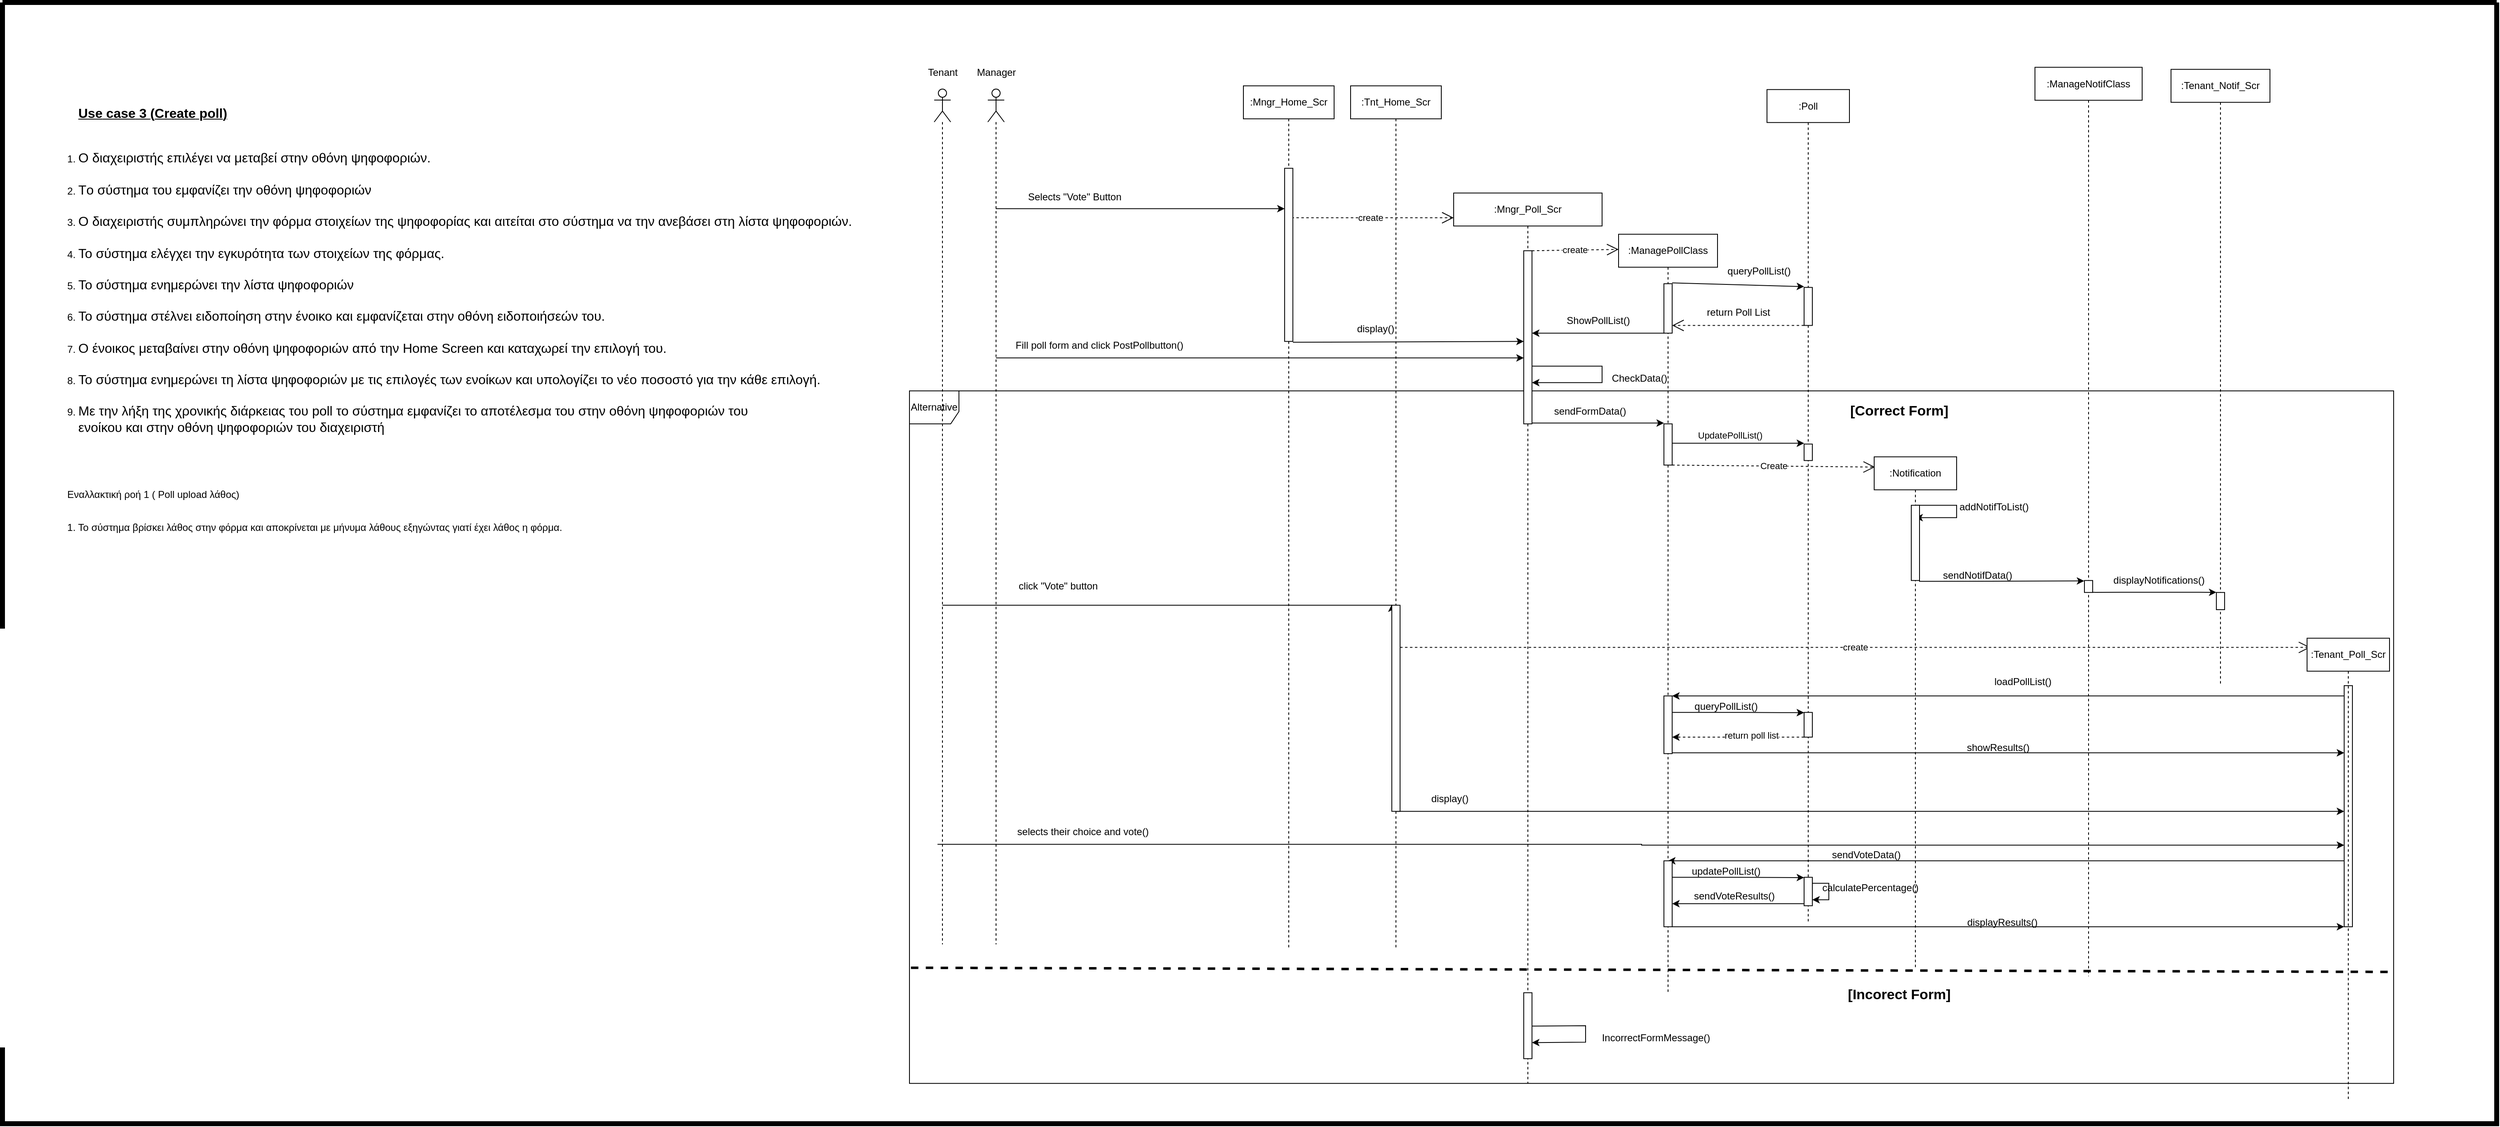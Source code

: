 <mxfile version="27.0.6">
  <diagram name="Page-1" id="coQrz9HvUkuHpYVKgYlH">
    <mxGraphModel dx="5030" dy="4878" grid="1" gridSize="10" guides="1" tooltips="1" connect="1" arrows="1" fold="1" page="1" pageScale="1" pageWidth="850" pageHeight="1100" math="0" shadow="0">
      <root>
        <mxCell id="0" />
        <mxCell id="1" parent="0" />
        <mxCell id="4DSJqVF6IeCHydDA3MtR-58" value="" style="swimlane;startSize=0;strokeWidth=6;gradientColor=none;" parent="1" vertex="1">
          <mxGeometry x="-1470" y="-2540" width="3025" height="1360" as="geometry" />
        </mxCell>
        <mxCell id="F62w4GrTUmQ229fXhJbJ-15" value="" style="endArrow=classic;html=1;rounded=0;exitX=1;exitY=1;exitDx=0;exitDy=0;exitPerimeter=0;entryX=0;entryY=0;entryDx=0;entryDy=-1;entryPerimeter=0;" parent="1" edge="1">
          <mxGeometry width="50" height="50" relative="1" as="geometry">
            <mxPoint x="95.0" y="-2127.87" as="sourcePoint" />
            <mxPoint x="375" y="-2128.87" as="targetPoint" />
          </mxGeometry>
        </mxCell>
        <mxCell id="F62w4GrTUmQ229fXhJbJ-25" value="create" style="endArrow=open;endSize=12;dashed=1;html=1;rounded=0;entryX=0;entryY=0.02;entryDx=0;entryDy=0;entryPerimeter=0;" parent="1" source="F62w4GrTUmQ229fXhJbJ-22" target="4DSJqVF6IeCHydDA3MtR-14" edge="1">
          <mxGeometry width="160" relative="1" as="geometry">
            <mxPoint x="380" y="-2257.87" as="sourcePoint" />
            <mxPoint x="540" y="-2258.87" as="targetPoint" />
          </mxGeometry>
        </mxCell>
        <mxCell id="F62w4GrTUmQ229fXhJbJ-14" value="" style="endArrow=classic;html=1;rounded=0;entryX=0;entryY=0;entryDx=0;entryDy=-1;entryPerimeter=0;exitX=1;exitY=0;exitDx=0;exitDy=-1;exitPerimeter=0;" parent="1" source="F62w4GrTUmQ229fXhJbJ-21" target="F62w4GrTUmQ229fXhJbJ-27" edge="1">
          <mxGeometry width="50" height="50" relative="1" as="geometry">
            <mxPoint x="550" y="-2198.87" as="sourcePoint" />
            <mxPoint x="720" y="-2198.87" as="targetPoint" />
          </mxGeometry>
        </mxCell>
        <mxCell id="F62w4GrTUmQ229fXhJbJ-10" value="" style="endArrow=open;endSize=12;dashed=1;html=1;rounded=0;exitX=0;exitY=1;exitDx=0;exitDy=0;exitPerimeter=0;" parent="1" source="F62w4GrTUmQ229fXhJbJ-27" target="F62w4GrTUmQ229fXhJbJ-21" edge="1">
          <mxGeometry width="160" relative="1" as="geometry">
            <mxPoint x="945.68" y="-2178.87" as="sourcePoint" />
            <mxPoint x="770.004" y="-2178.87" as="targetPoint" />
          </mxGeometry>
        </mxCell>
        <mxCell id="F62w4GrTUmQ229fXhJbJ-13" value="" style="endArrow=classic;html=1;rounded=0;exitX=0;exitY=1;exitDx=0;exitDy=0;exitPerimeter=0;" parent="1" source="F62w4GrTUmQ229fXhJbJ-21" target="F62w4GrTUmQ229fXhJbJ-22" edge="1">
          <mxGeometry width="50" height="50" relative="1" as="geometry">
            <mxPoint x="300" y="-2818.87" as="sourcePoint" />
            <mxPoint x="475" y="-2818.87" as="targetPoint" />
          </mxGeometry>
        </mxCell>
        <mxCell id="F62w4GrTUmQ229fXhJbJ-12" value="" style="endArrow=classic;html=1;rounded=0;" parent="1" edge="1">
          <mxGeometry width="50" height="50" relative="1" as="geometry">
            <mxPoint x="-265.106" y="-2108.87" as="sourcePoint" />
            <mxPoint x="375.0" y="-2108.87" as="targetPoint" />
          </mxGeometry>
        </mxCell>
        <mxCell id="F62w4GrTUmQ229fXhJbJ-35" value="" style="endArrow=classic;html=1;rounded=0;entryX=0;entryY=0;entryDx=0;entryDy=-1;entryPerimeter=0;" parent="1" source="F62w4GrTUmQ229fXhJbJ-22" target="F62w4GrTUmQ229fXhJbJ-18" edge="1">
          <mxGeometry width="50" height="50" relative="1" as="geometry">
            <mxPoint x="395" y="-2028.87" as="sourcePoint" />
            <mxPoint x="500" y="-2028.87" as="targetPoint" />
          </mxGeometry>
        </mxCell>
        <mxCell id="F62w4GrTUmQ229fXhJbJ-34" value="" style="endArrow=classic;html=1;rounded=0;entryX=0;entryY=0;entryDx=0;entryDy=-1;entryPerimeter=0;" parent="1" source="F62w4GrTUmQ229fXhJbJ-18" target="F62w4GrTUmQ229fXhJbJ-37" edge="1">
          <mxGeometry width="50" height="50" relative="1" as="geometry">
            <mxPoint x="560" y="-2004.87" as="sourcePoint" />
            <mxPoint x="725" y="-2008.87" as="targetPoint" />
          </mxGeometry>
        </mxCell>
        <mxCell id="F62w4GrTUmQ229fXhJbJ-38" value="UpdatePollList()" style="edgeLabel;html=1;align=center;verticalAlign=middle;resizable=0;points=[];" parent="F62w4GrTUmQ229fXhJbJ-34" vertex="1" connectable="0">
          <mxGeometry x="-0.115" y="10" relative="1" as="geometry">
            <mxPoint x="-1" as="offset" />
          </mxGeometry>
        </mxCell>
        <mxCell id="F62w4GrTUmQ229fXhJbJ-39" value="Create" style="endArrow=open;endSize=12;dashed=1;html=1;rounded=0;entryX=0.01;entryY=0.02;entryDx=0;entryDy=0;entryPerimeter=0;exitX=1;exitY=1;exitDx=0;exitDy=0;exitPerimeter=0;" parent="1" source="F62w4GrTUmQ229fXhJbJ-18" target="4DSJqVF6IeCHydDA3MtR-19" edge="1">
          <mxGeometry width="160" relative="1" as="geometry">
            <mxPoint x="600" y="-1968.87" as="sourcePoint" />
            <mxPoint x="770" y="-1968.87" as="targetPoint" />
          </mxGeometry>
        </mxCell>
        <mxCell id="F62w4GrTUmQ229fXhJbJ-40" style="edgeStyle=orthogonalEdgeStyle;rounded=0;orthogonalLoop=1;jettySize=auto;html=1;curved=0;exitX=1;exitY=0;exitDx=0;exitDy=5;exitPerimeter=0;" parent="1" edge="1">
          <mxGeometry relative="1" as="geometry">
            <mxPoint x="850" y="-1930.12" as="sourcePoint" />
            <mxPoint x="850" y="-1915.12" as="targetPoint" />
            <Array as="points">
              <mxPoint x="900" y="-1930.12" />
              <mxPoint x="900" y="-1915.12" />
              <mxPoint x="850" y="-1915.12" />
            </Array>
          </mxGeometry>
        </mxCell>
        <mxCell id="F62w4GrTUmQ229fXhJbJ-52" style="edgeStyle=orthogonalEdgeStyle;rounded=0;orthogonalLoop=1;jettySize=auto;html=1;curved=0;exitX=1;exitY=1;exitDx=0;exitDy=0;exitPerimeter=0;entryX=-0.027;entryY=0.037;entryDx=0;entryDy=0;entryPerimeter=0;" parent="1" source="F62w4GrTUmQ229fXhJbJ-42" target="F62w4GrTUmQ229fXhJbJ-46" edge="1">
          <mxGeometry relative="1" as="geometry">
            <mxPoint x="860" y="-1838.87" as="sourcePoint" />
            <mxPoint x="1060" y="-1838.87" as="targetPoint" />
            <Array as="points">
              <mxPoint x="860" y="-1837.87" />
              <mxPoint x="958" y="-1837.87" />
            </Array>
          </mxGeometry>
        </mxCell>
        <mxCell id="9UTA6uExSDnWXAiQnTBh-10" value="&lt;div&gt;&lt;br&gt;&lt;/div&gt;&lt;div&gt;&lt;br&gt;&lt;/div&gt;" style="edgeLabel;html=1;align=center;verticalAlign=middle;resizable=0;points=[];" parent="F62w4GrTUmQ229fXhJbJ-52" vertex="1" connectable="0">
          <mxGeometry x="0.437" relative="1" as="geometry">
            <mxPoint as="offset" />
          </mxGeometry>
        </mxCell>
        <mxCell id="4DSJqVF6IeCHydDA3MtR-31" value="" style="endArrow=none;dashed=1;html=1;rounded=0;exitX=0.001;exitY=0.833;exitDx=0;exitDy=0;exitPerimeter=0;entryX=0.999;entryY=0.839;entryDx=0;entryDy=0;entryPerimeter=0;strokeWidth=3;" parent="1" source="4DSJqVF6IeCHydDA3MtR-29" target="4DSJqVF6IeCHydDA3MtR-29" edge="1">
          <mxGeometry width="50" height="50" relative="1" as="geometry">
            <mxPoint x="90" y="-1358.87" as="sourcePoint" />
            <mxPoint x="1100" y="-1358.87" as="targetPoint" />
            <Array as="points" />
          </mxGeometry>
        </mxCell>
        <mxCell id="4DSJqVF6IeCHydDA3MtR-23" value="" style="endArrow=classic;html=1;rounded=0;entryX=0;entryY=0;entryDx=0;entryDy=-1;entryPerimeter=0;" parent="1" edge="1">
          <mxGeometry width="50" height="50" relative="1" as="geometry">
            <mxPoint x="-265.3" y="-2289.87" as="sourcePoint" />
            <mxPoint x="85" y="-2289.87" as="targetPoint" />
          </mxGeometry>
        </mxCell>
        <mxCell id="9UTA6uExSDnWXAiQnTBh-12" style="edgeStyle=orthogonalEdgeStyle;rounded=0;orthogonalLoop=1;jettySize=auto;html=1;curved=0;" parent="1" edge="1">
          <mxGeometry relative="1" as="geometry">
            <mxPoint x="1065" y="-1824.56" as="sourcePoint" />
            <mxPoint x="1215" y="-1824.56" as="targetPoint" />
            <Array as="points">
              <mxPoint x="1100" y="-1824.56" />
              <mxPoint x="1100" y="-1824.56" />
            </Array>
          </mxGeometry>
        </mxCell>
        <mxCell id="9UTA6uExSDnWXAiQnTBh-14" style="edgeStyle=orthogonalEdgeStyle;rounded=0;orthogonalLoop=1;jettySize=auto;html=1;curved=0;entryX=0;entryY=0;entryDx=0;entryDy=-1;entryPerimeter=0;" parent="1" source="4DSJqVF6IeCHydDA3MtR-12" target="9UTA6uExSDnWXAiQnTBh-13" edge="1">
          <mxGeometry relative="1" as="geometry">
            <Array as="points">
              <mxPoint x="215" y="-1808.87" />
            </Array>
          </mxGeometry>
        </mxCell>
        <mxCell id="9UTA6uExSDnWXAiQnTBh-16" value="create" style="endArrow=open;endSize=12;dashed=1;html=1;rounded=0;entryX=0.04;entryY=0.02;entryDx=0;entryDy=0;entryPerimeter=0;" parent="1" source="9UTA6uExSDnWXAiQnTBh-13" target="4DSJqVF6IeCHydDA3MtR-18" edge="1">
          <mxGeometry width="160" relative="1" as="geometry">
            <mxPoint x="223.833" y="-1768.87" as="sourcePoint" />
            <mxPoint x="905" y="-1768.87" as="targetPoint" />
          </mxGeometry>
        </mxCell>
        <mxCell id="F62w4GrTUmQ229fXhJbJ-32" value="" style="endArrow=classic;html=1;rounded=0;" parent="1" edge="1">
          <mxGeometry width="50" height="50" relative="1" as="geometry">
            <mxPoint x="385" y="-2098.87" as="sourcePoint" />
            <mxPoint x="385" y="-2078.87" as="targetPoint" />
            <Array as="points">
              <mxPoint x="470" y="-2098.87" />
              <mxPoint x="470" y="-2088.87" />
              <mxPoint x="470" y="-2078.87" />
            </Array>
          </mxGeometry>
        </mxCell>
        <mxCell id="9UTA6uExSDnWXAiQnTBh-21" value="create" style="endArrow=open;endSize=12;dashed=1;html=1;rounded=0;entryX=0.01;entryY=0.01;entryDx=0;entryDy=0;entryPerimeter=0;" parent="1" edge="1">
          <mxGeometry width="160" relative="1" as="geometry">
            <mxPoint x="87.271" y="-2278.87" as="sourcePoint" />
            <mxPoint x="290.0" y="-2278.87" as="targetPoint" />
          </mxGeometry>
        </mxCell>
        <mxCell id="9UTA6uExSDnWXAiQnTBh-24" style="edgeStyle=orthogonalEdgeStyle;rounded=0;orthogonalLoop=1;jettySize=auto;html=1;curved=0;entryX=1;entryY=0;entryDx=0;entryDy=0;entryPerimeter=0;" parent="1" source="9UTA6uExSDnWXAiQnTBh-23" target="9UTA6uExSDnWXAiQnTBh-22" edge="1">
          <mxGeometry relative="1" as="geometry">
            <Array as="points">
              <mxPoint x="960" y="-1698.87" />
              <mxPoint x="960" y="-1698.87" />
            </Array>
          </mxGeometry>
        </mxCell>
        <mxCell id="9UTA6uExSDnWXAiQnTBh-29" style="edgeStyle=orthogonalEdgeStyle;rounded=0;orthogonalLoop=1;jettySize=auto;html=1;curved=0;dashed=1;" parent="1" edge="1">
          <mxGeometry relative="1" as="geometry">
            <mxPoint x="715" y="-1648.87" as="sourcePoint" />
            <mxPoint x="555" y="-1648.87" as="targetPoint" />
            <Array as="points">
              <mxPoint x="670" y="-1648.87" />
              <mxPoint x="670" y="-1648.87" />
            </Array>
          </mxGeometry>
        </mxCell>
        <mxCell id="9UTA6uExSDnWXAiQnTBh-30" value="return poll list" style="edgeLabel;html=1;align=center;verticalAlign=middle;resizable=0;points=[];" parent="9UTA6uExSDnWXAiQnTBh-29" vertex="1" connectable="0">
          <mxGeometry x="-0.188" y="-2" relative="1" as="geometry">
            <mxPoint x="1" as="offset" />
          </mxGeometry>
        </mxCell>
        <mxCell id="9UTA6uExSDnWXAiQnTBh-27" style="edgeStyle=orthogonalEdgeStyle;rounded=0;orthogonalLoop=1;jettySize=auto;html=1;curved=0;entryX=0;entryY=0.01;entryDx=0;entryDy=0;entryPerimeter=0;" parent="1" source="9UTA6uExSDnWXAiQnTBh-22" target="9UTA6uExSDnWXAiQnTBh-26" edge="1">
          <mxGeometry relative="1" as="geometry">
            <Array as="points">
              <mxPoint x="640" y="-1678.87" />
              <mxPoint x="640" y="-1678.87" />
            </Array>
          </mxGeometry>
        </mxCell>
        <mxCell id="9UTA6uExSDnWXAiQnTBh-31" style="edgeStyle=orthogonalEdgeStyle;rounded=0;orthogonalLoop=1;jettySize=auto;html=1;curved=0;" parent="1" source="9UTA6uExSDnWXAiQnTBh-22" target="9UTA6uExSDnWXAiQnTBh-23" edge="1">
          <mxGeometry relative="1" as="geometry">
            <Array as="points">
              <mxPoint x="760" y="-1629.87" />
              <mxPoint x="760" y="-1629.87" />
            </Array>
          </mxGeometry>
        </mxCell>
        <mxCell id="9UTA6uExSDnWXAiQnTBh-34" style="edgeStyle=orthogonalEdgeStyle;rounded=0;orthogonalLoop=1;jettySize=auto;html=1;curved=0;entryX=0;entryY=1;entryDx=0;entryDy=-5;entryPerimeter=0;" parent="1" edge="1">
          <mxGeometry relative="1" as="geometry">
            <mxPoint x="220" y="-1563.87" as="sourcePoint" />
            <mxPoint x="1370" y="-1558.87" as="targetPoint" />
            <Array as="points">
              <mxPoint x="220" y="-1558.87" />
            </Array>
          </mxGeometry>
        </mxCell>
        <mxCell id="9UTA6uExSDnWXAiQnTBh-36" style="edgeStyle=orthogonalEdgeStyle;rounded=0;orthogonalLoop=1;jettySize=auto;html=1;curved=0;" parent="1" target="9UTA6uExSDnWXAiQnTBh-23" edge="1">
          <mxGeometry relative="1" as="geometry">
            <mxPoint x="-336" y="-1518.87" as="sourcePoint" />
            <mxPoint x="1366" y="-1518.87" as="targetPoint" />
            <Array as="points">
              <mxPoint x="518" y="-1517.87" />
            </Array>
          </mxGeometry>
        </mxCell>
        <mxCell id="9UTA6uExSDnWXAiQnTBh-39" style="edgeStyle=orthogonalEdgeStyle;rounded=0;orthogonalLoop=1;jettySize=auto;html=1;curved=0;entryX=0.5;entryY=0;entryDx=0;entryDy=0;entryPerimeter=0;" parent="1" source="9UTA6uExSDnWXAiQnTBh-23" target="9UTA6uExSDnWXAiQnTBh-38" edge="1">
          <mxGeometry relative="1" as="geometry">
            <Array as="points">
              <mxPoint x="760" y="-1498.87" />
              <mxPoint x="760" y="-1498.87" />
            </Array>
          </mxGeometry>
        </mxCell>
        <mxCell id="9UTA6uExSDnWXAiQnTBh-43" style="edgeStyle=orthogonalEdgeStyle;rounded=0;orthogonalLoop=1;jettySize=auto;html=1;curved=0;entryX=0;entryY=0.01;entryDx=0;entryDy=0;entryPerimeter=0;" parent="1" source="9UTA6uExSDnWXAiQnTBh-38" target="9UTA6uExSDnWXAiQnTBh-42" edge="1">
          <mxGeometry relative="1" as="geometry">
            <Array as="points">
              <mxPoint x="630" y="-1478.87" />
              <mxPoint x="630" y="-1478.87" />
            </Array>
          </mxGeometry>
        </mxCell>
        <mxCell id="9UTA6uExSDnWXAiQnTBh-47" style="edgeStyle=orthogonalEdgeStyle;rounded=0;orthogonalLoop=1;jettySize=auto;html=1;exitX=0;exitY=0.99;exitDx=0;exitDy=0;exitPerimeter=0;" parent="1" source="9UTA6uExSDnWXAiQnTBh-42" target="9UTA6uExSDnWXAiQnTBh-38" edge="1">
          <mxGeometry relative="1" as="geometry">
            <mxPoint x="700" y="-1438.87" as="sourcePoint" />
            <mxPoint x="590" y="-1444.87" as="targetPoint" />
            <Array as="points">
              <mxPoint x="715" y="-1446.87" />
            </Array>
          </mxGeometry>
        </mxCell>
        <mxCell id="9UTA6uExSDnWXAiQnTBh-49" style="edgeStyle=orthogonalEdgeStyle;rounded=0;orthogonalLoop=1;jettySize=auto;html=1;curved=0;exitX=1;exitY=1;exitDx=0;exitDy=0;exitPerimeter=0;" parent="1" source="9UTA6uExSDnWXAiQnTBh-38" edge="1">
          <mxGeometry relative="1" as="geometry">
            <mxPoint x="1370" y="-1418.87" as="targetPoint" />
            <mxPoint x="555" y="-1424.203" as="sourcePoint" />
            <Array as="points">
              <mxPoint x="1370" y="-1418.87" />
            </Array>
          </mxGeometry>
        </mxCell>
        <mxCell id="4DSJqVF6IeCHydDA3MtR-19" value=":Notification" style="shape=umlLifeline;perimeter=lifelinePerimeter;whiteSpace=wrap;html=1;container=1;dropTarget=0;collapsible=0;recursiveResize=0;outlineConnect=0;portConstraint=eastwest;newEdgeStyle={&quot;curved&quot;:0,&quot;rounded&quot;:0};points=[[0.01,0.02,0,0,0],[0.5,0.12,0,0,0]];" parent="1" vertex="1">
          <mxGeometry x="800" y="-1988.87" width="100" height="620" as="geometry" />
        </mxCell>
        <mxCell id="F62w4GrTUmQ229fXhJbJ-42" value="" style="html=1;points=[[0,0,0,0,-1],[0,1,0,0,0],[1,0,0,0,-1],[1,1,0,0,0]];perimeter=orthogonalPerimeter;outlineConnect=0;targetShapes=umlLifeline;portConstraint=eastwest;newEdgeStyle={&quot;curved&quot;:0,&quot;rounded&quot;:0};" parent="4DSJqVF6IeCHydDA3MtR-19" vertex="1">
          <mxGeometry x="45" y="58.75" width="10" height="91.25" as="geometry" />
        </mxCell>
        <mxCell id="4DSJqVF6IeCHydDA3MtR-17" value=":Tenant_Notif_Scr" style="shape=umlLifeline;perimeter=lifelinePerimeter;whiteSpace=wrap;html=1;container=1;dropTarget=0;collapsible=0;recursiveResize=0;outlineConnect=0;portConstraint=eastwest;newEdgeStyle={&quot;curved&quot;:0,&quot;rounded&quot;:0};points=[[0,0.03,0,0,0]];" parent="1" vertex="1">
          <mxGeometry x="1160" y="-2458.87" width="120" height="747.5" as="geometry" />
        </mxCell>
        <mxCell id="F62w4GrTUmQ229fXhJbJ-16" value=":Mngr_Home_Scr" style="shape=umlLifeline;perimeter=lifelinePerimeter;whiteSpace=wrap;html=1;container=1;dropTarget=0;collapsible=0;recursiveResize=0;outlineConnect=0;portConstraint=eastwest;newEdgeStyle={&quot;curved&quot;:0,&quot;rounded&quot;:0};" parent="1" vertex="1">
          <mxGeometry x="35" y="-2438.87" width="110" height="1047.5" as="geometry" />
        </mxCell>
        <mxCell id="F62w4GrTUmQ229fXhJbJ-17" value="" style="html=1;points=[[0,0,0,0,-1],[0,1,0,0,0],[1,0,0,0,-1],[1,1,0,0,0]];perimeter=orthogonalPerimeter;outlineConnect=0;targetShapes=umlLifeline;portConstraint=eastwest;newEdgeStyle={&quot;curved&quot;:0,&quot;rounded&quot;:0};" parent="F62w4GrTUmQ229fXhJbJ-16" vertex="1">
          <mxGeometry x="50" y="100" width="10" height="210" as="geometry" />
        </mxCell>
        <mxCell id="F62w4GrTUmQ229fXhJbJ-23" value="Selects &quot;Vote&quot; Button" style="text;html=1;align=center;verticalAlign=middle;resizable=0;points=[];autosize=1;strokeColor=none;fillColor=none;" parent="1" vertex="1">
          <mxGeometry x="-240" y="-2318.87" width="140" height="30" as="geometry" />
        </mxCell>
        <mxCell id="F62w4GrTUmQ229fXhJbJ-26" value=":Poll" style="shape=umlLifeline;perimeter=lifelinePerimeter;whiteSpace=wrap;html=1;container=1;dropTarget=0;collapsible=0;recursiveResize=0;outlineConnect=0;portConstraint=eastwest;newEdgeStyle={&quot;curved&quot;:0,&quot;rounded&quot;:0};points=[[0,0.02,0,0,0]];" parent="1" vertex="1">
          <mxGeometry x="670" y="-2434.37" width="100" height="1010" as="geometry" />
        </mxCell>
        <mxCell id="F62w4GrTUmQ229fXhJbJ-27" value="" style="html=1;points=[[0,0,0,0,-1],[0,1,0,0,0],[1,0,0,0,-1],[1,1,0,0,0]];perimeter=orthogonalPerimeter;outlineConnect=0;targetShapes=umlLifeline;portConstraint=eastwest;newEdgeStyle={&quot;curved&quot;:0,&quot;rounded&quot;:0};" parent="F62w4GrTUmQ229fXhJbJ-26" vertex="1">
          <mxGeometry x="45" y="240" width="10" height="46.12" as="geometry" />
        </mxCell>
        <mxCell id="F62w4GrTUmQ229fXhJbJ-37" value="" style="html=1;points=[[0,0,0,0,-1],[0,1,0,0,0],[1,0,0,0,-1],[1,1,0,0,0]];perimeter=orthogonalPerimeter;outlineConnect=0;targetShapes=umlLifeline;portConstraint=eastwest;newEdgeStyle={&quot;curved&quot;:0,&quot;rounded&quot;:0};" parent="F62w4GrTUmQ229fXhJbJ-26" vertex="1">
          <mxGeometry x="45" y="430" width="10" height="20" as="geometry" />
        </mxCell>
        <mxCell id="9UTA6uExSDnWXAiQnTBh-42" value="" style="html=1;points=[[0,0.01,0,0,0],[0,0.99,0,0,0],[1,0,0,0,0],[1,0.99,0,0,0]];perimeter=orthogonalPerimeter;outlineConnect=0;targetShapes=umlLifeline;portConstraint=eastwest;newEdgeStyle={&quot;curved&quot;:0,&quot;rounded&quot;:0};" parent="F62w4GrTUmQ229fXhJbJ-26" vertex="1">
          <mxGeometry x="45" y="955.5" width="10" height="34.5" as="geometry" />
        </mxCell>
        <mxCell id="9UTA6uExSDnWXAiQnTBh-45" style="edgeStyle=orthogonalEdgeStyle;rounded=0;orthogonalLoop=1;jettySize=auto;html=1;curved=0;" parent="F62w4GrTUmQ229fXhJbJ-26" source="9UTA6uExSDnWXAiQnTBh-42" target="9UTA6uExSDnWXAiQnTBh-42" edge="1">
          <mxGeometry relative="1" as="geometry" />
        </mxCell>
        <mxCell id="F62w4GrTUmQ229fXhJbJ-28" value="queryPollList()" style="text;html=1;align=center;verticalAlign=middle;resizable=0;points=[];autosize=1;strokeColor=none;fillColor=none;" parent="1" vertex="1">
          <mxGeometry x="610" y="-2228.87" width="100" height="30" as="geometry" />
        </mxCell>
        <mxCell id="F62w4GrTUmQ229fXhJbJ-29" value="return Poll List" style="text;html=1;align=center;verticalAlign=middle;resizable=0;points=[];autosize=1;strokeColor=none;fillColor=none;" parent="1" vertex="1">
          <mxGeometry x="585" y="-2178.87" width="100" height="30" as="geometry" />
        </mxCell>
        <mxCell id="F62w4GrTUmQ229fXhJbJ-30" value="ShowPollList()" style="text;html=1;align=center;verticalAlign=middle;resizable=0;points=[];autosize=1;strokeColor=none;fillColor=none;" parent="1" vertex="1">
          <mxGeometry x="415" y="-2168.87" width="100" height="30" as="geometry" />
        </mxCell>
        <mxCell id="F62w4GrTUmQ229fXhJbJ-31" value="Fill poll form and click PostPollbutton()" style="text;html=1;align=center;verticalAlign=middle;resizable=0;points=[];autosize=1;strokeColor=none;fillColor=none;" parent="1" vertex="1">
          <mxGeometry x="-255" y="-2138.87" width="230" height="30" as="geometry" />
        </mxCell>
        <mxCell id="F62w4GrTUmQ229fXhJbJ-33" value="CheckData()" style="text;html=1;align=center;verticalAlign=middle;resizable=0;points=[];autosize=1;strokeColor=none;fillColor=none;" parent="1" vertex="1">
          <mxGeometry x="470" y="-2098.87" width="90" height="30" as="geometry" />
        </mxCell>
        <mxCell id="F62w4GrTUmQ229fXhJbJ-41" value="addNotifToList()" style="text;html=1;align=center;verticalAlign=middle;resizable=0;points=[];autosize=1;strokeColor=none;fillColor=none;" parent="1" vertex="1">
          <mxGeometry x="890" y="-1942.62" width="110" height="30" as="geometry" />
        </mxCell>
        <mxCell id="F62w4GrTUmQ229fXhJbJ-51" value=":&lt;span style=&quot;text-wrap-mode: nowrap;&quot;&gt;ManageNotifClass&lt;/span&gt;" style="shape=umlLifeline;perimeter=lifelinePerimeter;whiteSpace=wrap;html=1;container=1;dropTarget=0;collapsible=0;recursiveResize=0;outlineConnect=0;portConstraint=eastwest;newEdgeStyle={&quot;curved&quot;:0,&quot;rounded&quot;:0};" parent="1" vertex="1">
          <mxGeometry x="995" y="-2461.37" width="130" height="1102.5" as="geometry" />
        </mxCell>
        <mxCell id="F62w4GrTUmQ229fXhJbJ-50" value="sendNotifData()" style="text;html=1;align=center;verticalAlign=middle;resizable=0;points=[];autosize=1;strokeColor=none;fillColor=none;" parent="1" vertex="1">
          <mxGeometry x="870" y="-1860" width="110" height="30" as="geometry" />
        </mxCell>
        <mxCell id="F62w4GrTUmQ229fXhJbJ-49" value="displayNotifications()" style="text;html=1;align=center;verticalAlign=middle;resizable=0;points=[];autosize=1;strokeColor=none;fillColor=none;" parent="1" vertex="1">
          <mxGeometry x="1080" y="-1854.37" width="130" height="30" as="geometry" />
        </mxCell>
        <mxCell id="4DSJqVF6IeCHydDA3MtR-29" value="Alternative" style="shape=umlFrame;whiteSpace=wrap;html=1;pointerEvents=0;width=60;height=40;" parent="1" vertex="1">
          <mxGeometry x="-370" y="-2068.87" width="1800" height="840" as="geometry" />
        </mxCell>
        <mxCell id="F62w4GrTUmQ229fXhJbJ-80" value="&lt;font style=&quot;font-size: 17px;&quot;&gt;&lt;b style=&quot;&quot;&gt;[Correct Form]&lt;/b&gt;&lt;/font&gt;" style="text;html=1;align=center;verticalAlign=middle;resizable=0;points=[];autosize=1;strokeColor=none;fillColor=none;" parent="1" vertex="1">
          <mxGeometry x="760" y="-2058.87" width="140" height="30" as="geometry" />
        </mxCell>
        <mxCell id="F62w4GrTUmQ229fXhJbJ-82" value="&lt;b style=&quot;font-size: 17px;&quot;&gt;[Incorect Form]&lt;/b&gt;" style="text;html=1;align=center;verticalAlign=middle;resizable=0;points=[];autosize=1;strokeColor=none;fillColor=none;" parent="1" vertex="1">
          <mxGeometry x="755" y="-1351.37" width="150" height="30" as="geometry" />
        </mxCell>
        <mxCell id="4DSJqVF6IeCHydDA3MtR-10" value="" style="shape=umlLifeline;perimeter=lifelinePerimeter;whiteSpace=wrap;html=1;container=1;dropTarget=0;collapsible=0;recursiveResize=0;outlineConnect=0;portConstraint=eastwest;newEdgeStyle={&quot;curved&quot;:0,&quot;rounded&quot;:0};participant=umlActor;" parent="1" vertex="1">
          <mxGeometry x="-275" y="-2435" width="20" height="1037.5" as="geometry" />
        </mxCell>
        <mxCell id="4DSJqVF6IeCHydDA3MtR-12" value="" style="shape=umlLifeline;perimeter=lifelinePerimeter;whiteSpace=wrap;html=1;container=1;dropTarget=0;collapsible=0;recursiveResize=0;outlineConnect=0;portConstraint=eastwest;newEdgeStyle={&quot;curved&quot;:0,&quot;rounded&quot;:0};participant=umlActor;points=[[0.58,0.7,0,0,0]];" parent="1" vertex="1">
          <mxGeometry x="-340" y="-2435" width="20" height="1037.5" as="geometry" />
        </mxCell>
        <mxCell id="4DSJqVF6IeCHydDA3MtR-13" value="Tenant" style="text;html=1;align=center;verticalAlign=middle;resizable=0;points=[];autosize=1;strokeColor=none;fillColor=none;" parent="1" vertex="1">
          <mxGeometry x="-360" y="-2470" width="60" height="30" as="geometry" />
        </mxCell>
        <mxCell id="4DSJqVF6IeCHydDA3MtR-11" value="Manager" style="text;html=1;align=center;verticalAlign=middle;resizable=0;points=[];autosize=1;strokeColor=none;fillColor=none;" parent="1" vertex="1">
          <mxGeometry x="-300" y="-2470" width="70" height="30" as="geometry" />
        </mxCell>
        <mxCell id="9UTA6uExSDnWXAiQnTBh-2" value=":Tnt_Home_Scr" style="shape=umlLifeline;perimeter=lifelinePerimeter;whiteSpace=wrap;html=1;container=1;dropTarget=0;collapsible=0;recursiveResize=0;outlineConnect=0;portConstraint=eastwest;newEdgeStyle={&quot;curved&quot;:0,&quot;rounded&quot;:0};" parent="1" vertex="1">
          <mxGeometry x="165" y="-2438.87" width="110" height="1047.5" as="geometry" />
        </mxCell>
        <mxCell id="9UTA6uExSDnWXAiQnTBh-13" value="" style="html=1;points=[[0,0,0,0,-1],[0,1,0,0,0],[1,0,0,0,-1],[1,1,0,0,0]];perimeter=orthogonalPerimeter;outlineConnect=0;targetShapes=umlLifeline;portConstraint=eastwest;newEdgeStyle={&quot;curved&quot;:0,&quot;rounded&quot;:0};" parent="9UTA6uExSDnWXAiQnTBh-2" vertex="1">
          <mxGeometry x="50" y="630" width="10" height="250" as="geometry" />
        </mxCell>
        <mxCell id="F62w4GrTUmQ229fXhJbJ-24" value="display()" style="text;html=1;align=center;verticalAlign=middle;resizable=0;points=[];autosize=1;strokeColor=none;fillColor=none;" parent="1" vertex="1">
          <mxGeometry x="160" y="-2158.87" width="70" height="30" as="geometry" />
        </mxCell>
        <mxCell id="F62w4GrTUmQ229fXhJbJ-36" value="sendFormData()" style="text;html=1;align=center;verticalAlign=middle;resizable=0;points=[];autosize=1;strokeColor=none;fillColor=none;" parent="1" vertex="1">
          <mxGeometry x="400" y="-2058.87" width="110" height="30" as="geometry" />
        </mxCell>
        <mxCell id="F62w4GrTUmQ229fXhJbJ-46" value="" style="html=1;points=[[0,0,0,0,-1],[0,1,0,0,-5],[1,0,0,0,5],[1,1,0,0,-5]];perimeter=orthogonalPerimeter;outlineConnect=0;targetShapes=umlLifeline;portConstraint=eastwest;newEdgeStyle={&quot;curved&quot;:0,&quot;rounded&quot;:0};" parent="1" vertex="1">
          <mxGeometry x="1055" y="-1838.87" width="10" height="14.5" as="geometry" />
        </mxCell>
        <mxCell id="F62w4GrTUmQ229fXhJbJ-47" value="" style="html=1;points=[[0,0.05,0,0,0],[0,1,0,0,-5],[1,0,0,0,5],[1,1,0,0,-5]];perimeter=orthogonalPerimeter;outlineConnect=0;targetShapes=umlLifeline;portConstraint=eastwest;newEdgeStyle={&quot;curved&quot;:0,&quot;rounded&quot;:0};" parent="1" vertex="1">
          <mxGeometry x="1215" y="-1824.37" width="10" height="20.87" as="geometry" />
        </mxCell>
        <mxCell id="9UTA6uExSDnWXAiQnTBh-15" value="click &quot;Vote&quot; button" style="text;html=1;align=center;verticalAlign=middle;resizable=0;points=[];autosize=1;strokeColor=none;fillColor=none;" parent="1" vertex="1">
          <mxGeometry x="-250" y="-1846.62" width="120" height="30" as="geometry" />
        </mxCell>
        <mxCell id="F62w4GrTUmQ229fXhJbJ-84" value="IncorrectFormMessage()" style="text;html=1;align=center;verticalAlign=middle;resizable=0;points=[];autosize=1;strokeColor=none;fillColor=none;" parent="1" vertex="1">
          <mxGeometry x="460" y="-1298.87" width="150" height="30" as="geometry" />
        </mxCell>
        <mxCell id="9UTA6uExSDnWXAiQnTBh-20" value="" style="group" parent="1" vertex="1" connectable="0">
          <mxGeometry x="490" y="-2258.87" width="120" height="920" as="geometry" />
        </mxCell>
        <mxCell id="4DSJqVF6IeCHydDA3MtR-14" value=":ManagePollClass" style="shape=umlLifeline;perimeter=lifelinePerimeter;whiteSpace=wrap;html=1;container=0;dropTarget=0;collapsible=0;recursiveResize=0;outlineConnect=0;portConstraint=eastwest;newEdgeStyle={&quot;curved&quot;:0,&quot;rounded&quot;:0};points=[[0,0.02,0,0,0]];" parent="9UTA6uExSDnWXAiQnTBh-20" vertex="1">
          <mxGeometry width="120" height="920" as="geometry" />
        </mxCell>
        <mxCell id="F62w4GrTUmQ229fXhJbJ-21" value="" style="html=1;points=[[0,0,0,0,-1],[0,1,0,0,0],[1,0,0,0,-1],[1,1,0,0,0]];perimeter=orthogonalPerimeter;outlineConnect=0;targetShapes=umlLifeline;portConstraint=eastwest;newEdgeStyle={&quot;curved&quot;:0,&quot;rounded&quot;:0};" parent="9UTA6uExSDnWXAiQnTBh-20" vertex="1">
          <mxGeometry x="55" y="60" width="10" height="60" as="geometry" />
        </mxCell>
        <mxCell id="F62w4GrTUmQ229fXhJbJ-18" value="" style="html=1;points=[[0,0,0,0,-1],[0,1,0,0,0],[1,0,0,0,-1],[1,1,0,0,0]];perimeter=orthogonalPerimeter;outlineConnect=0;targetShapes=umlLifeline;portConstraint=eastwest;newEdgeStyle={&quot;curved&quot;:0,&quot;rounded&quot;:0};" parent="9UTA6uExSDnWXAiQnTBh-20" vertex="1">
          <mxGeometry x="55" y="230" width="10" height="50" as="geometry" />
        </mxCell>
        <mxCell id="9UTA6uExSDnWXAiQnTBh-22" value="" style="html=1;points=[[0,0.01,0,0,0],[0,0.99,0,0,0],[1,0,0,0,0],[1,0.99,0,0,0]];perimeter=orthogonalPerimeter;outlineConnect=0;targetShapes=umlLifeline;portConstraint=eastwest;newEdgeStyle={&quot;curved&quot;:0,&quot;rounded&quot;:0};" parent="9UTA6uExSDnWXAiQnTBh-20" vertex="1">
          <mxGeometry x="55" y="560" width="10" height="70" as="geometry" />
        </mxCell>
        <mxCell id="9UTA6uExSDnWXAiQnTBh-38" value="" style="html=1;points=[[0,0.01,0,0,0],[0,0.99,0,0,0],[0.9,0.69,0,0,0],[0.95,0.58,0,0,0],[1,0,0,0,0],[1,0.99,0,0,0]];perimeter=orthogonalPerimeter;outlineConnect=0;targetShapes=umlLifeline;portConstraint=eastwest;newEdgeStyle={&quot;curved&quot;:0,&quot;rounded&quot;:0};" parent="9UTA6uExSDnWXAiQnTBh-20" vertex="1">
          <mxGeometry x="55" y="760" width="10" height="80" as="geometry" />
        </mxCell>
        <mxCell id="4DSJqVF6IeCHydDA3MtR-20" value=":Mngr_Poll_Scr" style="shape=umlLifeline;perimeter=lifelinePerimeter;whiteSpace=wrap;html=1;container=0;dropTarget=0;collapsible=0;recursiveResize=0;outlineConnect=0;portConstraint=eastwest;newEdgeStyle={&quot;curved&quot;:0,&quot;rounded&quot;:0};points=[[0.01,0.01,0,0,0]];" parent="1" vertex="1">
          <mxGeometry x="290" y="-2308.87" width="180" height="1080" as="geometry" />
        </mxCell>
        <mxCell id="9UTA6uExSDnWXAiQnTBh-1" value="" style="html=1;points=[[0,0,0,0,5],[0,1,0,0,-5],[1,0,0,0,5],[1,1,0,0,-5]];perimeter=orthogonalPerimeter;outlineConnect=0;targetShapes=umlLifeline;portConstraint=eastwest;newEdgeStyle={&quot;curved&quot;:0,&quot;rounded&quot;:0};" parent="4DSJqVF6IeCHydDA3MtR-20" vertex="1">
          <mxGeometry x="85" y="970" width="10" height="80" as="geometry" />
        </mxCell>
        <mxCell id="F62w4GrTUmQ229fXhJbJ-83" value="" style="endArrow=classic;html=1;rounded=0;" parent="4DSJqVF6IeCHydDA3MtR-20" edge="1">
          <mxGeometry width="50" height="50" relative="1" as="geometry">
            <mxPoint x="95" y="1010.5" as="sourcePoint" />
            <mxPoint x="95" y="1030.5" as="targetPoint" />
            <Array as="points">
              <mxPoint x="160" y="1010" />
              <mxPoint x="160" y="1030" />
            </Array>
          </mxGeometry>
        </mxCell>
        <mxCell id="F62w4GrTUmQ229fXhJbJ-22" value="" style="html=1;points=[[0,0,0,0,-1],[0,1,0,0,0],[1,0,0,0,-1],[1,1,0,0,0]];perimeter=orthogonalPerimeter;outlineConnect=0;targetShapes=umlLifeline;portConstraint=eastwest;newEdgeStyle={&quot;curved&quot;:0,&quot;rounded&quot;:0};" parent="1" vertex="1">
          <mxGeometry x="375" y="-2238.87" width="10" height="210" as="geometry" />
        </mxCell>
        <mxCell id="9UTA6uExSDnWXAiQnTBh-23" value="" style="html=1;points=[[0,0,0,0,5],[0,1,0,0,2],[1,0,0,0,5],[1,1,0,0,-5]];perimeter=orthogonalPerimeter;outlineConnect=0;targetShapes=umlLifeline;portConstraint=eastwest;newEdgeStyle={&quot;curved&quot;:0,&quot;rounded&quot;:0};" parent="1" vertex="1">
          <mxGeometry x="1370" y="-1711.37" width="10" height="292.5" as="geometry" />
        </mxCell>
        <mxCell id="9UTA6uExSDnWXAiQnTBh-26" value="" style="html=1;points=[[0,0.01,0,0,0],[0,0.99,0,0,0],[1,0,0,0,0],[1,0.99,0,0,0]];perimeter=orthogonalPerimeter;outlineConnect=0;targetShapes=umlLifeline;portConstraint=eastwest;newEdgeStyle={&quot;curved&quot;:0,&quot;rounded&quot;:0};" parent="1" vertex="1">
          <mxGeometry x="715" y="-1678.87" width="10" height="30" as="geometry" />
        </mxCell>
        <mxCell id="9UTA6uExSDnWXAiQnTBh-35" value="display()" style="text;html=1;align=center;verticalAlign=middle;resizable=0;points=[];autosize=1;strokeColor=none;fillColor=none;" parent="1" vertex="1">
          <mxGeometry x="250" y="-1588.87" width="70" height="30" as="geometry" />
        </mxCell>
        <mxCell id="9UTA6uExSDnWXAiQnTBh-37" value="selects their choice and vote()" style="text;html=1;align=center;verticalAlign=middle;resizable=0;points=[];autosize=1;strokeColor=none;fillColor=none;" parent="1" vertex="1">
          <mxGeometry x="-250" y="-1548.87" width="180" height="30" as="geometry" />
        </mxCell>
        <mxCell id="9UTA6uExSDnWXAiQnTBh-46" value="calculatePercentage()" style="text;html=1;align=center;verticalAlign=middle;resizable=0;points=[];autosize=1;strokeColor=none;fillColor=none;" parent="1" vertex="1">
          <mxGeometry x="725" y="-1480.87" width="140" height="30" as="geometry" />
        </mxCell>
        <mxCell id="9UTA6uExSDnWXAiQnTBh-50" value="displayResults()" style="text;html=1;align=center;verticalAlign=middle;resizable=0;points=[];autosize=1;strokeColor=none;fillColor=none;" parent="1" vertex="1">
          <mxGeometry x="900" y="-1438.87" width="110" height="30" as="geometry" />
        </mxCell>
        <mxCell id="9UTA6uExSDnWXAiQnTBh-25" value="loadPollList()" style="text;html=1;align=center;verticalAlign=middle;resizable=0;points=[];autosize=1;strokeColor=none;fillColor=none;" parent="1" vertex="1">
          <mxGeometry x="935" y="-1730.87" width="90" height="30" as="geometry" />
        </mxCell>
        <mxCell id="9UTA6uExSDnWXAiQnTBh-28" value="queryPollList()" style="text;html=1;align=center;verticalAlign=middle;resizable=0;points=[];autosize=1;strokeColor=none;fillColor=none;" parent="1" vertex="1">
          <mxGeometry x="570" y="-1700.87" width="100" height="30" as="geometry" />
        </mxCell>
        <mxCell id="9UTA6uExSDnWXAiQnTBh-32" value="showResults()" style="text;html=1;align=center;verticalAlign=middle;resizable=0;points=[];autosize=1;strokeColor=none;fillColor=none;" parent="1" vertex="1">
          <mxGeometry x="900" y="-1650.87" width="100" height="30" as="geometry" />
        </mxCell>
        <mxCell id="9UTA6uExSDnWXAiQnTBh-41" value="sendVoteData()" style="text;html=1;align=center;verticalAlign=middle;resizable=0;points=[];autosize=1;strokeColor=none;fillColor=none;" parent="1" vertex="1">
          <mxGeometry x="735" y="-1520.87" width="110" height="30" as="geometry" />
        </mxCell>
        <mxCell id="9UTA6uExSDnWXAiQnTBh-44" value="updatePollList()" style="text;html=1;align=center;verticalAlign=middle;resizable=0;points=[];autosize=1;strokeColor=none;fillColor=none;" parent="1" vertex="1">
          <mxGeometry x="565" y="-1500.87" width="110" height="30" as="geometry" />
        </mxCell>
        <mxCell id="9UTA6uExSDnWXAiQnTBh-48" value="sendVoteResults()" style="text;html=1;align=center;verticalAlign=middle;resizable=0;points=[];autosize=1;strokeColor=none;fillColor=none;" parent="1" vertex="1">
          <mxGeometry x="570" y="-1470.87" width="120" height="30" as="geometry" />
        </mxCell>
        <mxCell id="4DSJqVF6IeCHydDA3MtR-18" value=":Tenant_Poll_Scr" style="shape=umlLifeline;perimeter=lifelinePerimeter;whiteSpace=wrap;html=1;container=1;dropTarget=0;collapsible=0;recursiveResize=0;outlineConnect=0;portConstraint=eastwest;newEdgeStyle={&quot;curved&quot;:0,&quot;rounded&quot;:0};points=[[0.04,0.02,0,0,0]];" parent="1" vertex="1">
          <mxGeometry x="1325" y="-1768.87" width="100" height="558.87" as="geometry" />
        </mxCell>
        <mxCell id="4DSJqVF6IeCHydDA3MtR-1" value="&lt;ol type=&quot;1&quot; start=&quot;1&quot; style=&quot;margin-top:0in&quot;&gt;&lt;font style=&quot;font-size: 16px;&quot;&gt;&lt;p class=&quot;MsoNormal&quot;&gt;&lt;b&gt;&lt;u&gt;&lt;br&gt;Use&lt;/u&gt;&lt;/b&gt;&lt;b&gt;&lt;u&gt; case&lt;/u&gt;&lt;/b&gt;&lt;b&gt;&lt;u&gt;&lt;span lang=&quot;EL&quot;&gt; 3 (&lt;/span&gt;Create&lt;/u&gt;&lt;/b&gt;&lt;b&gt;&lt;u&gt; poll&lt;/u&gt;&lt;/b&gt;&lt;span style=&quot;&quot; lang=&quot;EL&quot;&gt;&lt;u style=&quot;font-weight: bold;&quot;&gt;)&lt;/u&gt;&lt;br&gt;&lt;br&gt;&lt;/span&gt;&lt;/p&gt; &lt;/font&gt;&lt;li style=&quot;color: black;&quot; class=&quot;MsoNormal&quot;&gt;&lt;span lang=&quot;EL&quot;&gt;&lt;font style=&quot;font-size: 16px;&quot;&gt;Ο διαχειριστής επιλέγει να μεταβεί στην οθόνη ψηφοφοριών.&lt;/font&gt;&lt;/span&gt;&lt;/li&gt;&lt;font style=&quot;font-size: 16px;&quot;&gt;&lt;br&gt; &lt;/font&gt;&lt;li style=&quot;color: black;&quot; class=&quot;MsoNormal&quot;&gt;&lt;font style=&quot;font-size: 16px;&quot;&gt;T&lt;span lang=&quot;EL&quot;&gt;ο σύστημα του εμφανίζει την οθόνη ψηφοφοριών&lt;/span&gt;&lt;/font&gt;&lt;/li&gt;&lt;font style=&quot;font-size: 16px;&quot;&gt;&lt;br&gt; &lt;/font&gt;&lt;li style=&quot;color: black;&quot; class=&quot;MsoNormal&quot;&gt;&lt;span lang=&quot;EL&quot;&gt;&lt;font style=&quot;font-size: 16px;&quot;&gt;Ο διαχειριστής συμπληρώνει την φόρμα στοιχείων της ψηφοφορίας και αιτείται στο σύστημα να την ανεβάσει στη λίστα ψηφοφοριών.&lt;/font&gt;&lt;/span&gt;&lt;/li&gt;&lt;font style=&quot;font-size: 16px;&quot;&gt;&lt;br&gt; &lt;/font&gt;&lt;li style=&quot;color: black;&quot; class=&quot;MsoNormal&quot;&gt;&lt;span lang=&quot;EL&quot;&gt;&lt;font style=&quot;font-size: 16px;&quot;&gt;Το σύστημα ελέγχει την εγκυρότητα των στοιχείων της φόρμας.&lt;/font&gt;&lt;/span&gt;&lt;/li&gt;&lt;font style=&quot;font-size: 16px;&quot;&gt;&lt;br&gt; &lt;/font&gt;&lt;li style=&quot;color: black;&quot; class=&quot;MsoNormal&quot;&gt;&lt;span lang=&quot;EL&quot;&gt;&lt;font style=&quot;font-size: 16px;&quot;&gt;Το σύστημα ενημερώνει την λίστα ψηφοφοριών&lt;/font&gt;&lt;/span&gt;&lt;/li&gt;&lt;font style=&quot;font-size: 16px;&quot;&gt;&lt;br&gt; &lt;/font&gt;&lt;li style=&quot;color: black;&quot; class=&quot;MsoNormal&quot;&gt;&lt;span lang=&quot;EL&quot;&gt;&lt;font style=&quot;font-size: 16px;&quot;&gt;Το σύστημα στέλνει ειδοποίηση στην ένοικο και εμφανίζεται στην οθόνη ειδοποιήσεών του.&lt;/font&gt;&lt;/span&gt;&lt;/li&gt;&lt;font style=&quot;font-size: 16px;&quot;&gt;&lt;br&gt; &lt;/font&gt;&lt;li class=&quot;MsoNormal&quot;&gt;&lt;span style=&quot;&quot; lang=&quot;EL&quot;&gt;&lt;font style=&quot;font-size: 16px;&quot;&gt;&lt;font style=&quot;color: light-dark(rgb(0, 0, 0), rgb(255, 255, 255));&quot;&gt;Ο ένοικος μεταβαίνει στην οθόνη ψηφοφοριών από την &lt;/font&gt;&lt;font style=&quot;color: light-dark(rgb(0, 0, 0), rgb(68, 118, 255));&quot;&gt;Home Screen&lt;/font&gt;&lt;font style=&quot;color: light-dark(rgb(0, 0, 0), rgb(255, 255, 255));&quot;&gt; και καταχωρεί την επιλογή του.&lt;/font&gt;&lt;/font&gt;&lt;/span&gt;&lt;/li&gt;&lt;font style=&quot;font-size: 16px;&quot;&gt;&lt;br&gt; &lt;/font&gt;&lt;li style=&quot;color: black;&quot; class=&quot;MsoNormal&quot;&gt;&lt;span lang=&quot;EL&quot;&gt;&lt;font style=&quot;font-size: 16px;&quot;&gt;Το σύστημα ενημερώνει τη λίστα ψηφοφοριών με τις επιλογές των ενοίκων και υπολογίζει το νέο ποσοστό για την κάθε επιλογή.&lt;/font&gt;&lt;/span&gt;&lt;/li&gt;&lt;font style=&quot;font-size: 16px;&quot;&gt;&lt;br&gt; &lt;/font&gt;&lt;li style=&quot;color: black;&quot; class=&quot;MsoNormal&quot;&gt;&lt;font style=&quot;font-size: 16px;&quot;&gt;&lt;span lang=&quot;EL&quot;&gt;Με την λήξη της χρονικής διάρκειας του &lt;/span&gt;poll&lt;span lang=&quot;EL&quot;&gt; το σύστημα εμφανίζει το αποτέλεσμα του στην οθόνη ψηφοφοριών του&lt;br&gt;     ενοίκου και στην οθόνη ψηφοφοριών του διαχειριστή&lt;/span&gt;&lt;/font&gt;&lt;/li&gt;&lt;/ol&gt;&lt;div&gt;&lt;font color=&quot;#ededed&quot;&gt;&lt;span style=&quot;font-size: 16px;&quot;&gt;&lt;br&gt;&lt;/span&gt;&lt;/font&gt;&lt;/div&gt;&lt;div&gt;&lt;font color=&quot;#ededed&quot;&gt;&lt;span style=&quot;font-size: 16px;&quot;&gt;&lt;span style=&quot;white-space: pre;&quot;&gt;&#x9;&lt;/span&gt;&lt;br&gt;&lt;/span&gt;&lt;/font&gt;&lt;span style=&quot;background-color: transparent; color: black;&quot; lang=&quot;EL&quot;&gt;&lt;span style=&quot;white-space: pre;&quot;&gt;&lt;br&gt;&lt;/span&gt;&lt;/span&gt;&lt;/div&gt;&lt;div&gt;&lt;span style=&quot;background-color: transparent; color: black;&quot; lang=&quot;EL&quot;&gt;&lt;span style=&quot;white-space: pre;&quot;&gt;&#x9;&lt;/span&gt;Εναλλακτική ροή 1 ( &lt;/span&gt;&lt;span style=&quot;background-color: transparent; color: black;&quot;&gt;Poll&lt;/span&gt;&lt;span style=&quot;background-color: transparent; color: black;&quot;&gt; &lt;/span&gt;&lt;span style=&quot;background-color: transparent; color: black;&quot;&gt;upload&lt;/span&gt;&lt;span style=&quot;background-color: transparent; color: black;&quot;&gt; &lt;span lang=&quot;EL&quot;&gt;λάθος)&lt;/span&gt;&lt;/span&gt;&lt;/div&gt;&lt;br&gt;&lt;p class=&quot;MsoNormal&quot;&gt;&lt;span style=&quot;color: black;&quot; lang=&quot;EL&quot;&gt;&lt;span style=&quot;white-space: pre;&quot;&gt;&#x9;&lt;/span&gt;1. Το σύστημα βρίσκει λάθος στην φόρμα και αποκρίνεται με μήνυμα λάθους εξηγώντας γιατί έχει λάθος η φόρμα.&amp;nbsp;&lt;/span&gt;&lt;span style=&quot;color: black;&quot;&gt;&lt;/span&gt;&lt;/p&gt;&lt;ol type=&quot;1&quot; start=&quot;1&quot; style=&quot;margin-top:0in&quot;&gt;&lt;br&gt;&lt;/ol&gt;" style="text;html=1;align=left;verticalAlign=middle;resizable=0;points=[];autosize=1;strokeColor=none;fillColor=none;" parent="1" vertex="1">
          <mxGeometry x="-1420" y="-2458.87" width="1000" height="610" as="geometry" />
        </mxCell>
      </root>
    </mxGraphModel>
  </diagram>
</mxfile>
